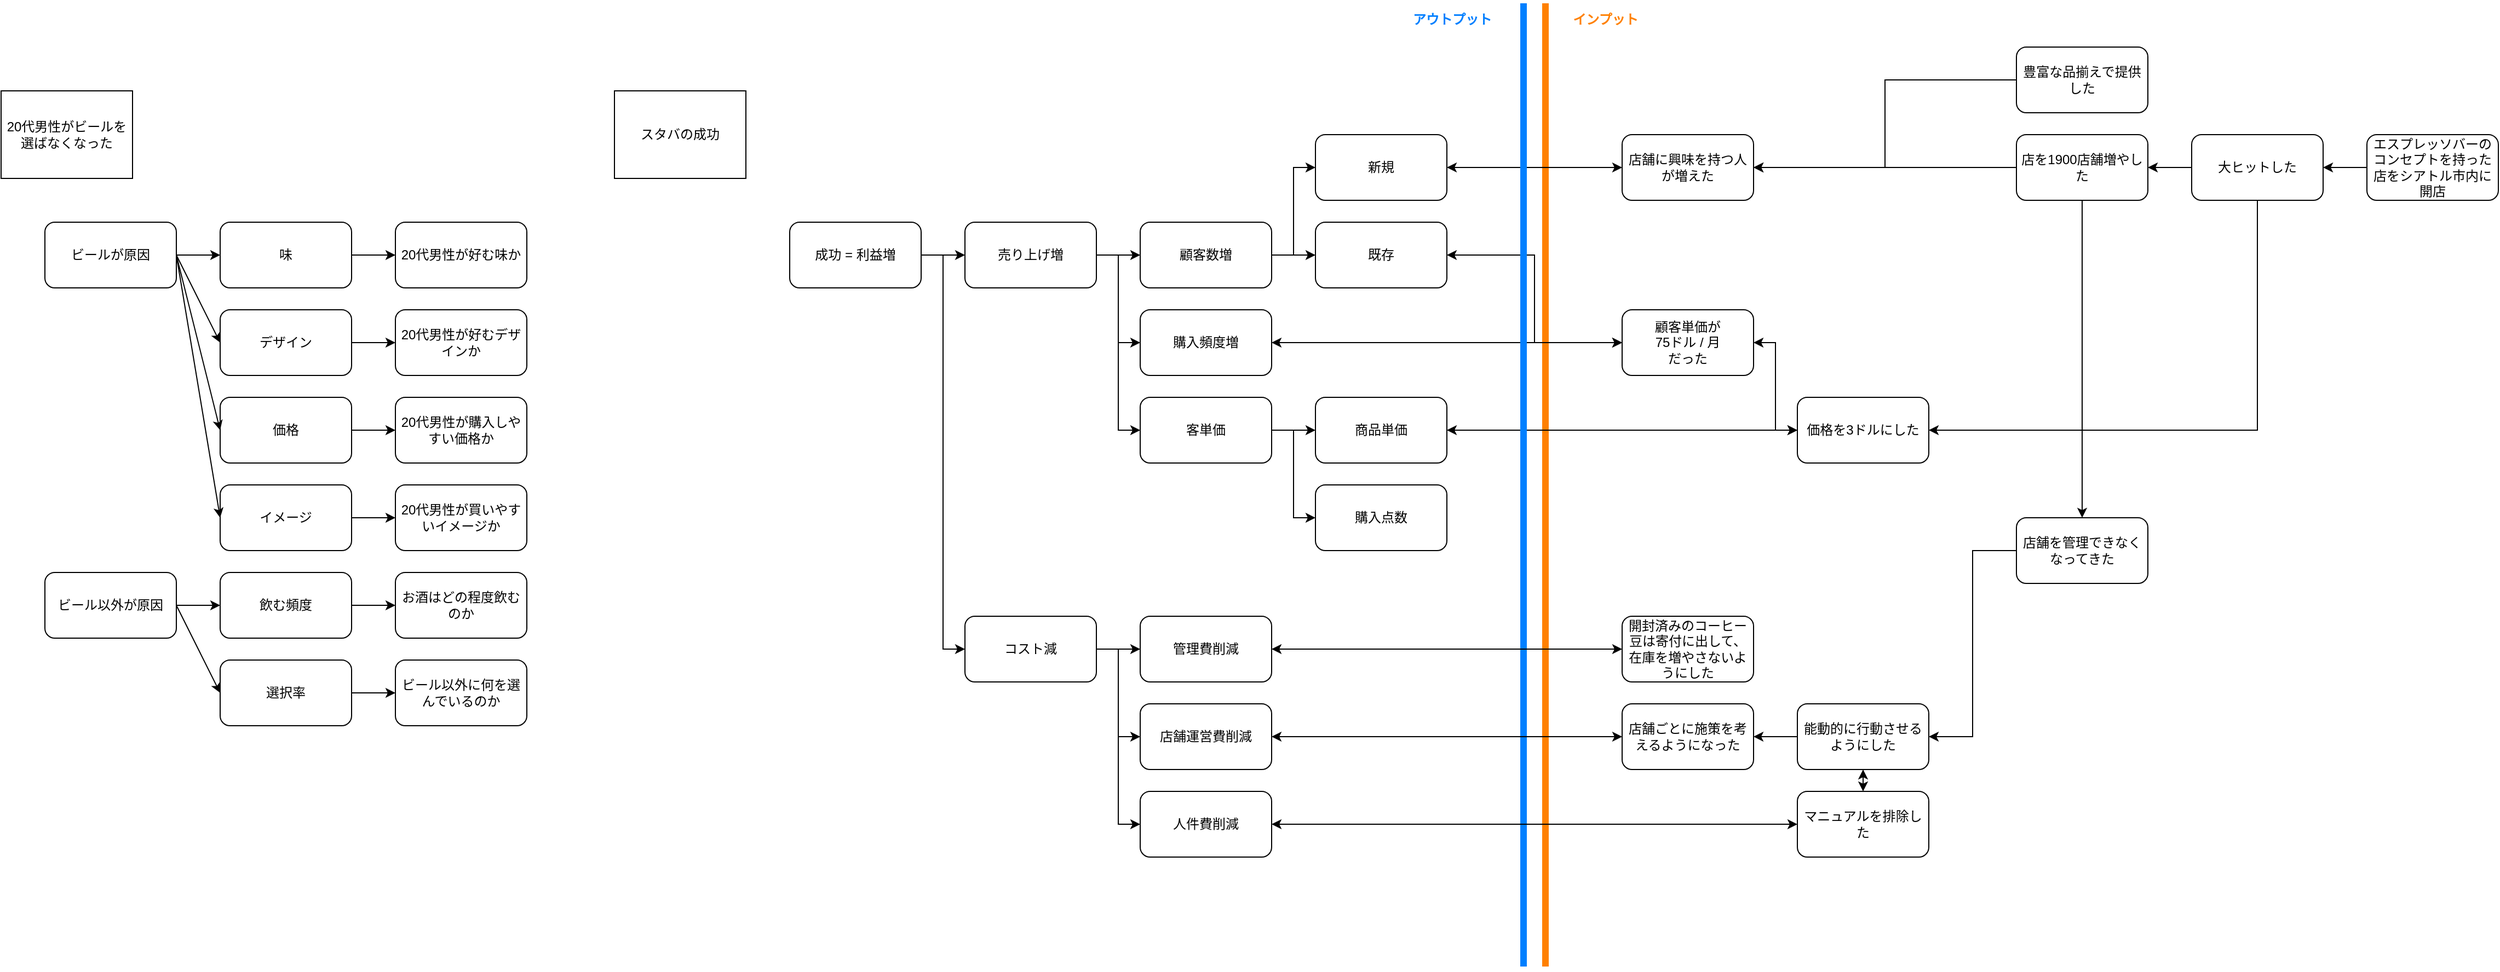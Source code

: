 <mxfile version="24.6.4" type="github" pages="2">
  <diagram name="ページ1" id="ml-EufTLL1ciN_PFBO6o">
    <mxGraphModel dx="1890" dy="1247" grid="1" gridSize="10" guides="1" tooltips="1" connect="1" arrows="1" fold="1" page="1" pageScale="1" pageWidth="827" pageHeight="1169" math="0" shadow="0">
      <root>
        <mxCell id="0" />
        <mxCell id="1" parent="0" />
        <mxCell id="yZ8EO3ioNIBK66teOyiP-79" value="" style="endArrow=none;html=1;rounded=0;strokeColor=#FF8000;strokeWidth=6;" edge="1" parent="1">
          <mxGeometry width="50" height="50" relative="1" as="geometry">
            <mxPoint x="1530" y="1080" as="sourcePoint" />
            <mxPoint x="1530" y="200" as="targetPoint" />
          </mxGeometry>
        </mxCell>
        <mxCell id="yZ8EO3ioNIBK66teOyiP-1" value="20代男性がビールを選ばなくなった" style="rounded=0;whiteSpace=wrap;html=1;" vertex="1" parent="1">
          <mxGeometry x="120" y="280" width="120" height="80" as="geometry" />
        </mxCell>
        <mxCell id="yZ8EO3ioNIBK66teOyiP-21" value="" style="edgeStyle=orthogonalEdgeStyle;rounded=0;orthogonalLoop=1;jettySize=auto;html=1;" edge="1" parent="1" source="yZ8EO3ioNIBK66teOyiP-2" target="yZ8EO3ioNIBK66teOyiP-11">
          <mxGeometry relative="1" as="geometry" />
        </mxCell>
        <mxCell id="yZ8EO3ioNIBK66teOyiP-2" value="味" style="rounded=1;whiteSpace=wrap;html=1;" vertex="1" parent="1">
          <mxGeometry x="320" y="400" width="120" height="60" as="geometry" />
        </mxCell>
        <mxCell id="yZ8EO3ioNIBK66teOyiP-23" value="" style="edgeStyle=orthogonalEdgeStyle;rounded=0;orthogonalLoop=1;jettySize=auto;html=1;" edge="1" parent="1" source="yZ8EO3ioNIBK66teOyiP-3" target="yZ8EO3ioNIBK66teOyiP-13">
          <mxGeometry relative="1" as="geometry" />
        </mxCell>
        <mxCell id="yZ8EO3ioNIBK66teOyiP-3" value="価格" style="rounded=1;whiteSpace=wrap;html=1;" vertex="1" parent="1">
          <mxGeometry x="320" y="560" width="120" height="60" as="geometry" />
        </mxCell>
        <mxCell id="yZ8EO3ioNIBK66teOyiP-4" value="ビールが原因" style="rounded=1;whiteSpace=wrap;html=1;" vertex="1" parent="1">
          <mxGeometry x="160" y="400" width="120" height="60" as="geometry" />
        </mxCell>
        <mxCell id="yZ8EO3ioNIBK66teOyiP-5" value="ビール以外が原因" style="rounded=1;whiteSpace=wrap;html=1;" vertex="1" parent="1">
          <mxGeometry x="160" y="720" width="120" height="60" as="geometry" />
        </mxCell>
        <mxCell id="yZ8EO3ioNIBK66teOyiP-26" value="" style="edgeStyle=orthogonalEdgeStyle;rounded=0;orthogonalLoop=1;jettySize=auto;html=1;" edge="1" parent="1" source="yZ8EO3ioNIBK66teOyiP-7" target="yZ8EO3ioNIBK66teOyiP-16">
          <mxGeometry relative="1" as="geometry" />
        </mxCell>
        <mxCell id="yZ8EO3ioNIBK66teOyiP-7" value="選択率" style="rounded=1;whiteSpace=wrap;html=1;" vertex="1" parent="1">
          <mxGeometry x="320" y="800" width="120" height="60" as="geometry" />
        </mxCell>
        <mxCell id="yZ8EO3ioNIBK66teOyiP-22" value="" style="edgeStyle=orthogonalEdgeStyle;rounded=0;orthogonalLoop=1;jettySize=auto;html=1;" edge="1" parent="1" source="yZ8EO3ioNIBK66teOyiP-8" target="yZ8EO3ioNIBK66teOyiP-12">
          <mxGeometry relative="1" as="geometry" />
        </mxCell>
        <mxCell id="yZ8EO3ioNIBK66teOyiP-8" value="デザイン" style="rounded=1;whiteSpace=wrap;html=1;" vertex="1" parent="1">
          <mxGeometry x="320" y="480" width="120" height="60" as="geometry" />
        </mxCell>
        <mxCell id="yZ8EO3ioNIBK66teOyiP-24" value="" style="edgeStyle=orthogonalEdgeStyle;rounded=0;orthogonalLoop=1;jettySize=auto;html=1;" edge="1" parent="1" source="yZ8EO3ioNIBK66teOyiP-9" target="yZ8EO3ioNIBK66teOyiP-14">
          <mxGeometry relative="1" as="geometry" />
        </mxCell>
        <mxCell id="yZ8EO3ioNIBK66teOyiP-9" value="イメージ" style="rounded=1;whiteSpace=wrap;html=1;" vertex="1" parent="1">
          <mxGeometry x="320" y="640" width="120" height="60" as="geometry" />
        </mxCell>
        <mxCell id="yZ8EO3ioNIBK66teOyiP-11" value="20代男性が好む味か" style="rounded=1;whiteSpace=wrap;html=1;" vertex="1" parent="1">
          <mxGeometry x="480" y="400" width="120" height="60" as="geometry" />
        </mxCell>
        <mxCell id="yZ8EO3ioNIBK66teOyiP-12" value="20代男性が好むデザインか" style="rounded=1;whiteSpace=wrap;html=1;" vertex="1" parent="1">
          <mxGeometry x="480" y="480" width="120" height="60" as="geometry" />
        </mxCell>
        <mxCell id="yZ8EO3ioNIBK66teOyiP-13" value="20代男性が購入しやすい価格か" style="rounded=1;whiteSpace=wrap;html=1;" vertex="1" parent="1">
          <mxGeometry x="480" y="560" width="120" height="60" as="geometry" />
        </mxCell>
        <mxCell id="yZ8EO3ioNIBK66teOyiP-14" value="20代男性が買いやすいイメージか" style="rounded=1;whiteSpace=wrap;html=1;" vertex="1" parent="1">
          <mxGeometry x="480" y="640" width="120" height="60" as="geometry" />
        </mxCell>
        <mxCell id="yZ8EO3ioNIBK66teOyiP-16" value="ビール以外に何を選んでいるのか" style="rounded=1;whiteSpace=wrap;html=1;" vertex="1" parent="1">
          <mxGeometry x="480" y="800" width="120" height="60" as="geometry" />
        </mxCell>
        <mxCell id="yZ8EO3ioNIBK66teOyiP-25" value="" style="edgeStyle=orthogonalEdgeStyle;rounded=0;orthogonalLoop=1;jettySize=auto;html=1;" edge="1" parent="1" source="yZ8EO3ioNIBK66teOyiP-17" target="yZ8EO3ioNIBK66teOyiP-18">
          <mxGeometry relative="1" as="geometry" />
        </mxCell>
        <mxCell id="yZ8EO3ioNIBK66teOyiP-17" value="飲む頻度" style="rounded=1;whiteSpace=wrap;html=1;" vertex="1" parent="1">
          <mxGeometry x="320" y="720" width="120" height="60" as="geometry" />
        </mxCell>
        <mxCell id="yZ8EO3ioNIBK66teOyiP-18" value="お酒はどの程度飲むのか" style="rounded=1;whiteSpace=wrap;html=1;" vertex="1" parent="1">
          <mxGeometry x="480" y="720" width="120" height="60" as="geometry" />
        </mxCell>
        <mxCell id="yZ8EO3ioNIBK66teOyiP-19" value="" style="endArrow=classic;html=1;rounded=0;exitX=1;exitY=0.5;exitDx=0;exitDy=0;entryX=0;entryY=0.5;entryDx=0;entryDy=0;" edge="1" parent="1" source="yZ8EO3ioNIBK66teOyiP-4" target="yZ8EO3ioNIBK66teOyiP-2">
          <mxGeometry width="50" height="50" relative="1" as="geometry">
            <mxPoint x="390" y="470" as="sourcePoint" />
            <mxPoint x="440" y="420" as="targetPoint" />
          </mxGeometry>
        </mxCell>
        <mxCell id="yZ8EO3ioNIBK66teOyiP-27" value="" style="endArrow=classic;html=1;rounded=0;exitX=1;exitY=0.5;exitDx=0;exitDy=0;entryX=0;entryY=0.5;entryDx=0;entryDy=0;" edge="1" parent="1" source="yZ8EO3ioNIBK66teOyiP-4" target="yZ8EO3ioNIBK66teOyiP-8">
          <mxGeometry width="50" height="50" relative="1" as="geometry">
            <mxPoint x="290" y="440" as="sourcePoint" />
            <mxPoint x="330" y="440" as="targetPoint" />
          </mxGeometry>
        </mxCell>
        <mxCell id="yZ8EO3ioNIBK66teOyiP-28" value="" style="endArrow=classic;html=1;rounded=0;exitX=1;exitY=0.5;exitDx=0;exitDy=0;entryX=0;entryY=0.5;entryDx=0;entryDy=0;" edge="1" parent="1" source="yZ8EO3ioNIBK66teOyiP-4" target="yZ8EO3ioNIBK66teOyiP-3">
          <mxGeometry width="50" height="50" relative="1" as="geometry">
            <mxPoint x="290" y="440" as="sourcePoint" />
            <mxPoint x="330" y="520" as="targetPoint" />
          </mxGeometry>
        </mxCell>
        <mxCell id="yZ8EO3ioNIBK66teOyiP-29" value="" style="endArrow=classic;html=1;rounded=0;exitX=1;exitY=0.5;exitDx=0;exitDy=0;entryX=0;entryY=0.5;entryDx=0;entryDy=0;" edge="1" parent="1" source="yZ8EO3ioNIBK66teOyiP-4" target="yZ8EO3ioNIBK66teOyiP-9">
          <mxGeometry width="50" height="50" relative="1" as="geometry">
            <mxPoint x="290" y="440" as="sourcePoint" />
            <mxPoint x="330" y="600" as="targetPoint" />
          </mxGeometry>
        </mxCell>
        <mxCell id="yZ8EO3ioNIBK66teOyiP-30" value="" style="endArrow=classic;html=1;rounded=0;exitX=1;exitY=0.5;exitDx=0;exitDy=0;entryX=0;entryY=0.5;entryDx=0;entryDy=0;" edge="1" parent="1" source="yZ8EO3ioNIBK66teOyiP-5" target="yZ8EO3ioNIBK66teOyiP-17">
          <mxGeometry width="50" height="50" relative="1" as="geometry">
            <mxPoint x="290" y="440" as="sourcePoint" />
            <mxPoint x="330" y="680" as="targetPoint" />
          </mxGeometry>
        </mxCell>
        <mxCell id="yZ8EO3ioNIBK66teOyiP-31" value="" style="endArrow=classic;html=1;rounded=0;exitX=1;exitY=0.5;exitDx=0;exitDy=0;entryX=0;entryY=0.5;entryDx=0;entryDy=0;" edge="1" parent="1" source="yZ8EO3ioNIBK66teOyiP-5" target="yZ8EO3ioNIBK66teOyiP-7">
          <mxGeometry width="50" height="50" relative="1" as="geometry">
            <mxPoint x="290" y="760" as="sourcePoint" />
            <mxPoint x="330" y="760" as="targetPoint" />
          </mxGeometry>
        </mxCell>
        <mxCell id="yZ8EO3ioNIBK66teOyiP-32" value="スタバの成功" style="rounded=0;whiteSpace=wrap;html=1;" vertex="1" parent="1">
          <mxGeometry x="680" y="280" width="120" height="80" as="geometry" />
        </mxCell>
        <mxCell id="yZ8EO3ioNIBK66teOyiP-49" value="" style="edgeStyle=orthogonalEdgeStyle;rounded=0;orthogonalLoop=1;jettySize=auto;html=1;" edge="1" parent="1" source="yZ8EO3ioNIBK66teOyiP-33" target="yZ8EO3ioNIBK66teOyiP-35">
          <mxGeometry relative="1" as="geometry" />
        </mxCell>
        <mxCell id="yZ8EO3ioNIBK66teOyiP-33" value="成功 = 利益増" style="rounded=1;whiteSpace=wrap;html=1;" vertex="1" parent="1">
          <mxGeometry x="840" y="400" width="120" height="60" as="geometry" />
        </mxCell>
        <mxCell id="yZ8EO3ioNIBK66teOyiP-75" value="" style="edgeStyle=orthogonalEdgeStyle;rounded=0;orthogonalLoop=1;jettySize=auto;html=1;" edge="1" parent="1" source="yZ8EO3ioNIBK66teOyiP-34" target="yZ8EO3ioNIBK66teOyiP-62">
          <mxGeometry relative="1" as="geometry" />
        </mxCell>
        <mxCell id="yZ8EO3ioNIBK66teOyiP-34" value="エスプレッソバーのコンセプトを持った店をシアトル市内に開店" style="rounded=1;whiteSpace=wrap;html=1;" vertex="1" parent="1">
          <mxGeometry x="2280" y="320" width="120" height="60" as="geometry" />
        </mxCell>
        <mxCell id="yZ8EO3ioNIBK66teOyiP-51" value="" style="edgeStyle=orthogonalEdgeStyle;rounded=0;orthogonalLoop=1;jettySize=auto;html=1;" edge="1" parent="1" source="yZ8EO3ioNIBK66teOyiP-35" target="yZ8EO3ioNIBK66teOyiP-42">
          <mxGeometry relative="1" as="geometry" />
        </mxCell>
        <mxCell id="yZ8EO3ioNIBK66teOyiP-35" value="売り上げ増" style="rounded=1;whiteSpace=wrap;html=1;" vertex="1" parent="1">
          <mxGeometry x="1000" y="400" width="120" height="60" as="geometry" />
        </mxCell>
        <mxCell id="yZ8EO3ioNIBK66teOyiP-76" value="" style="edgeStyle=orthogonalEdgeStyle;rounded=0;orthogonalLoop=1;jettySize=auto;html=1;" edge="1" parent="1" source="yZ8EO3ioNIBK66teOyiP-36" target="yZ8EO3ioNIBK66teOyiP-43">
          <mxGeometry relative="1" as="geometry" />
        </mxCell>
        <mxCell id="yZ8EO3ioNIBK66teOyiP-36" value="コスト減" style="rounded=1;whiteSpace=wrap;html=1;" vertex="1" parent="1">
          <mxGeometry x="1000" y="760" width="120" height="60" as="geometry" />
        </mxCell>
        <mxCell id="yZ8EO3ioNIBK66teOyiP-37" value="顧客単価が&lt;div&gt;75ドル / 月&lt;/div&gt;&lt;div&gt;だった&lt;/div&gt;" style="rounded=1;whiteSpace=wrap;html=1;" vertex="1" parent="1">
          <mxGeometry x="1600" y="480" width="120" height="60" as="geometry" />
        </mxCell>
        <mxCell id="yZ8EO3ioNIBK66teOyiP-38" value="豊富な品揃えで提供した" style="rounded=1;whiteSpace=wrap;html=1;" vertex="1" parent="1">
          <mxGeometry x="1960" y="240" width="120" height="60" as="geometry" />
        </mxCell>
        <mxCell id="yZ8EO3ioNIBK66teOyiP-39" value="開封済みのコーヒー豆は寄付に出して、在庫を増やさないようにした" style="rounded=1;whiteSpace=wrap;html=1;" vertex="1" parent="1">
          <mxGeometry x="1600" y="760" width="120" height="60" as="geometry" />
        </mxCell>
        <mxCell id="yZ8EO3ioNIBK66teOyiP-40" value="店舗運営費削減" style="rounded=1;whiteSpace=wrap;html=1;" vertex="1" parent="1">
          <mxGeometry x="1160" y="840" width="120" height="60" as="geometry" />
        </mxCell>
        <mxCell id="yZ8EO3ioNIBK66teOyiP-41" value="購入頻度増" style="rounded=1;whiteSpace=wrap;html=1;" vertex="1" parent="1">
          <mxGeometry x="1160" y="480" width="120" height="60" as="geometry" />
        </mxCell>
        <mxCell id="yZ8EO3ioNIBK66teOyiP-59" value="" style="edgeStyle=orthogonalEdgeStyle;rounded=0;orthogonalLoop=1;jettySize=auto;html=1;" edge="1" parent="1" source="yZ8EO3ioNIBK66teOyiP-42" target="yZ8EO3ioNIBK66teOyiP-55">
          <mxGeometry relative="1" as="geometry" />
        </mxCell>
        <mxCell id="yZ8EO3ioNIBK66teOyiP-42" value="顧客数増" style="rounded=1;whiteSpace=wrap;html=1;" vertex="1" parent="1">
          <mxGeometry x="1160" y="400" width="120" height="60" as="geometry" />
        </mxCell>
        <mxCell id="yZ8EO3ioNIBK66teOyiP-43" value="管理費削減" style="rounded=1;whiteSpace=wrap;html=1;" vertex="1" parent="1">
          <mxGeometry x="1160" y="760" width="120" height="60" as="geometry" />
        </mxCell>
        <mxCell id="yZ8EO3ioNIBK66teOyiP-44" value="人件費削減" style="rounded=1;whiteSpace=wrap;html=1;" vertex="1" parent="1">
          <mxGeometry x="1160" y="920" width="120" height="60" as="geometry" />
        </mxCell>
        <mxCell id="yZ8EO3ioNIBK66teOyiP-60" value="" style="edgeStyle=orthogonalEdgeStyle;rounded=0;orthogonalLoop=1;jettySize=auto;html=1;" edge="1" parent="1" source="yZ8EO3ioNIBK66teOyiP-45" target="yZ8EO3ioNIBK66teOyiP-56">
          <mxGeometry relative="1" as="geometry" />
        </mxCell>
        <mxCell id="yZ8EO3ioNIBK66teOyiP-45" value="客単価" style="rounded=1;whiteSpace=wrap;html=1;" vertex="1" parent="1">
          <mxGeometry x="1160" y="560" width="120" height="60" as="geometry" />
        </mxCell>
        <mxCell id="yZ8EO3ioNIBK66teOyiP-46" value="マニュアルを排除した" style="rounded=1;whiteSpace=wrap;html=1;" vertex="1" parent="1">
          <mxGeometry x="1760" y="920" width="120" height="60" as="geometry" />
        </mxCell>
        <mxCell id="yZ8EO3ioNIBK66teOyiP-87" value="" style="edgeStyle=orthogonalEdgeStyle;rounded=0;orthogonalLoop=1;jettySize=auto;html=1;" edge="1" parent="1" source="yZ8EO3ioNIBK66teOyiP-47" target="yZ8EO3ioNIBK66teOyiP-86">
          <mxGeometry relative="1" as="geometry" />
        </mxCell>
        <mxCell id="yZ8EO3ioNIBK66teOyiP-47" value="能動的に行動させるようにした" style="rounded=1;whiteSpace=wrap;html=1;" vertex="1" parent="1">
          <mxGeometry x="1760" y="840" width="120" height="60" as="geometry" />
        </mxCell>
        <mxCell id="yZ8EO3ioNIBK66teOyiP-50" value="" style="edgeStyle=orthogonalEdgeStyle;rounded=0;orthogonalLoop=1;jettySize=auto;html=1;exitX=1;exitY=0.5;exitDx=0;exitDy=0;entryX=0;entryY=0.5;entryDx=0;entryDy=0;" edge="1" parent="1" source="yZ8EO3ioNIBK66teOyiP-33" target="yZ8EO3ioNIBK66teOyiP-36">
          <mxGeometry relative="1" as="geometry">
            <mxPoint x="970" y="440" as="sourcePoint" />
            <mxPoint x="1010" y="440" as="targetPoint" />
          </mxGeometry>
        </mxCell>
        <mxCell id="yZ8EO3ioNIBK66teOyiP-52" value="" style="edgeStyle=orthogonalEdgeStyle;rounded=0;orthogonalLoop=1;jettySize=auto;html=1;exitX=1;exitY=0.5;exitDx=0;exitDy=0;entryX=0;entryY=0.5;entryDx=0;entryDy=0;" edge="1" parent="1" source="yZ8EO3ioNIBK66teOyiP-35" target="yZ8EO3ioNIBK66teOyiP-41">
          <mxGeometry relative="1" as="geometry">
            <mxPoint x="1130" y="440" as="sourcePoint" />
            <mxPoint x="1170" y="440" as="targetPoint" />
          </mxGeometry>
        </mxCell>
        <mxCell id="yZ8EO3ioNIBK66teOyiP-53" value="" style="edgeStyle=orthogonalEdgeStyle;rounded=0;orthogonalLoop=1;jettySize=auto;html=1;exitX=1;exitY=0.5;exitDx=0;exitDy=0;entryX=0;entryY=0.5;entryDx=0;entryDy=0;" edge="1" parent="1" source="yZ8EO3ioNIBK66teOyiP-35" target="yZ8EO3ioNIBK66teOyiP-45">
          <mxGeometry relative="1" as="geometry">
            <mxPoint x="1130" y="440" as="sourcePoint" />
            <mxPoint x="1170" y="520" as="targetPoint" />
          </mxGeometry>
        </mxCell>
        <mxCell id="yZ8EO3ioNIBK66teOyiP-54" value="新規" style="rounded=1;whiteSpace=wrap;html=1;" vertex="1" parent="1">
          <mxGeometry x="1320" y="320" width="120" height="60" as="geometry" />
        </mxCell>
        <mxCell id="yZ8EO3ioNIBK66teOyiP-55" value="既存" style="rounded=1;whiteSpace=wrap;html=1;" vertex="1" parent="1">
          <mxGeometry x="1320" y="400" width="120" height="60" as="geometry" />
        </mxCell>
        <mxCell id="yZ8EO3ioNIBK66teOyiP-56" value="商品単価" style="rounded=1;whiteSpace=wrap;html=1;" vertex="1" parent="1">
          <mxGeometry x="1320" y="560" width="120" height="60" as="geometry" />
        </mxCell>
        <mxCell id="yZ8EO3ioNIBK66teOyiP-57" value="購入点数" style="rounded=1;whiteSpace=wrap;html=1;" vertex="1" parent="1">
          <mxGeometry x="1320" y="640" width="120" height="60" as="geometry" />
        </mxCell>
        <mxCell id="yZ8EO3ioNIBK66teOyiP-58" value="" style="edgeStyle=orthogonalEdgeStyle;rounded=0;orthogonalLoop=1;jettySize=auto;html=1;exitX=1;exitY=0.5;exitDx=0;exitDy=0;entryX=0;entryY=0.5;entryDx=0;entryDy=0;" edge="1" parent="1" source="yZ8EO3ioNIBK66teOyiP-42" target="yZ8EO3ioNIBK66teOyiP-54">
          <mxGeometry relative="1" as="geometry">
            <mxPoint x="1130" y="440" as="sourcePoint" />
            <mxPoint x="1170" y="600" as="targetPoint" />
          </mxGeometry>
        </mxCell>
        <mxCell id="yZ8EO3ioNIBK66teOyiP-61" value="" style="edgeStyle=orthogonalEdgeStyle;rounded=0;orthogonalLoop=1;jettySize=auto;html=1;exitX=1;exitY=0.5;exitDx=0;exitDy=0;entryX=0;entryY=0.5;entryDx=0;entryDy=0;" edge="1" parent="1" source="yZ8EO3ioNIBK66teOyiP-45" target="yZ8EO3ioNIBK66teOyiP-57">
          <mxGeometry relative="1" as="geometry">
            <mxPoint x="1290" y="600" as="sourcePoint" />
            <mxPoint x="1330" y="600" as="targetPoint" />
          </mxGeometry>
        </mxCell>
        <mxCell id="yZ8EO3ioNIBK66teOyiP-74" value="" style="edgeStyle=orthogonalEdgeStyle;rounded=0;orthogonalLoop=1;jettySize=auto;html=1;" edge="1" parent="1" source="yZ8EO3ioNIBK66teOyiP-62" target="yZ8EO3ioNIBK66teOyiP-63">
          <mxGeometry relative="1" as="geometry" />
        </mxCell>
        <mxCell id="yZ8EO3ioNIBK66teOyiP-62" value="大ヒットした" style="rounded=1;whiteSpace=wrap;html=1;" vertex="1" parent="1">
          <mxGeometry x="2120" y="320" width="120" height="60" as="geometry" />
        </mxCell>
        <mxCell id="yZ8EO3ioNIBK66teOyiP-63" value="店を1900店舗増やした" style="rounded=1;whiteSpace=wrap;html=1;" vertex="1" parent="1">
          <mxGeometry x="1960" y="320" width="120" height="60" as="geometry" />
        </mxCell>
        <mxCell id="yZ8EO3ioNIBK66teOyiP-65" value="店舗に興味を持つ人が増えた" style="rounded=1;whiteSpace=wrap;html=1;" vertex="1" parent="1">
          <mxGeometry x="1600" y="320" width="120" height="60" as="geometry" />
        </mxCell>
        <mxCell id="yZ8EO3ioNIBK66teOyiP-66" value="" style="edgeStyle=orthogonalEdgeStyle;rounded=0;orthogonalLoop=1;jettySize=auto;html=1;exitX=0;exitY=0.5;exitDx=0;exitDy=0;entryX=1;entryY=0.5;entryDx=0;entryDy=0;" edge="1" parent="1" source="yZ8EO3ioNIBK66teOyiP-63" target="yZ8EO3ioNIBK66teOyiP-65">
          <mxGeometry relative="1" as="geometry">
            <mxPoint x="1490" y="600" as="sourcePoint" />
            <mxPoint x="1920" y="350" as="targetPoint" />
          </mxGeometry>
        </mxCell>
        <mxCell id="yZ8EO3ioNIBK66teOyiP-67" value="" style="edgeStyle=orthogonalEdgeStyle;rounded=0;orthogonalLoop=1;jettySize=auto;html=1;exitX=0;exitY=0.5;exitDx=0;exitDy=0;entryX=1;entryY=0.5;entryDx=0;entryDy=0;" edge="1" parent="1" source="yZ8EO3ioNIBK66teOyiP-38" target="yZ8EO3ioNIBK66teOyiP-65">
          <mxGeometry relative="1" as="geometry">
            <mxPoint x="1970" y="440" as="sourcePoint" />
            <mxPoint x="1920" y="350" as="targetPoint" />
          </mxGeometry>
        </mxCell>
        <mxCell id="yZ8EO3ioNIBK66teOyiP-68" value="" style="endArrow=classic;startArrow=classic;html=1;rounded=0;entryX=0;entryY=0.5;entryDx=0;entryDy=0;exitX=1;exitY=0.5;exitDx=0;exitDy=0;" edge="1" parent="1" source="yZ8EO3ioNIBK66teOyiP-54" target="yZ8EO3ioNIBK66teOyiP-65">
          <mxGeometry width="50" height="50" relative="1" as="geometry">
            <mxPoint x="1190" y="650" as="sourcePoint" />
            <mxPoint x="1240" y="600" as="targetPoint" />
          </mxGeometry>
        </mxCell>
        <mxCell id="yZ8EO3ioNIBK66teOyiP-69" value="" style="endArrow=classic;startArrow=classic;html=1;rounded=0;entryX=0;entryY=0.5;entryDx=0;entryDy=0;exitX=1;exitY=0.5;exitDx=0;exitDy=0;" edge="1" parent="1" source="yZ8EO3ioNIBK66teOyiP-55" target="yZ8EO3ioNIBK66teOyiP-37">
          <mxGeometry width="50" height="50" relative="1" as="geometry">
            <mxPoint x="1450" y="360" as="sourcePoint" />
            <mxPoint x="1610" y="360" as="targetPoint" />
            <Array as="points">
              <mxPoint x="1520" y="430" />
              <mxPoint x="1520" y="510" />
            </Array>
          </mxGeometry>
        </mxCell>
        <mxCell id="yZ8EO3ioNIBK66teOyiP-70" value="" style="endArrow=classic;startArrow=classic;html=1;rounded=0;entryX=0;entryY=0.5;entryDx=0;entryDy=0;exitX=1;exitY=0.5;exitDx=0;exitDy=0;" edge="1" parent="1" source="yZ8EO3ioNIBK66teOyiP-41" target="yZ8EO3ioNIBK66teOyiP-37">
          <mxGeometry width="50" height="50" relative="1" as="geometry">
            <mxPoint x="1450" y="440" as="sourcePoint" />
            <mxPoint x="1610" y="520" as="targetPoint" />
            <Array as="points" />
          </mxGeometry>
        </mxCell>
        <mxCell id="yZ8EO3ioNIBK66teOyiP-71" value="" style="endArrow=classic;startArrow=classic;html=1;rounded=0;entryX=0;entryY=0.5;entryDx=0;entryDy=0;exitX=1;exitY=0.5;exitDx=0;exitDy=0;" edge="1" parent="1" source="yZ8EO3ioNIBK66teOyiP-56" target="yZ8EO3ioNIBK66teOyiP-72">
          <mxGeometry width="50" height="50" relative="1" as="geometry">
            <mxPoint x="1290" y="520" as="sourcePoint" />
            <mxPoint x="1610" y="520" as="targetPoint" />
            <Array as="points" />
          </mxGeometry>
        </mxCell>
        <mxCell id="yZ8EO3ioNIBK66teOyiP-72" value="価格を3ドルにした" style="rounded=1;whiteSpace=wrap;html=1;" vertex="1" parent="1">
          <mxGeometry x="1760" y="560" width="120" height="60" as="geometry" />
        </mxCell>
        <mxCell id="yZ8EO3ioNIBK66teOyiP-73" value="" style="endArrow=classic;startArrow=classic;html=1;rounded=0;entryX=0;entryY=0.5;entryDx=0;entryDy=0;exitX=1;exitY=0.5;exitDx=0;exitDy=0;" edge="1" parent="1" source="yZ8EO3ioNIBK66teOyiP-37" target="yZ8EO3ioNIBK66teOyiP-72">
          <mxGeometry width="50" height="50" relative="1" as="geometry">
            <mxPoint x="1450" y="600" as="sourcePoint" />
            <mxPoint x="1770" y="600" as="targetPoint" />
            <Array as="points">
              <mxPoint x="1740" y="510" />
              <mxPoint x="1740" y="590" />
            </Array>
          </mxGeometry>
        </mxCell>
        <mxCell id="yZ8EO3ioNIBK66teOyiP-77" value="" style="edgeStyle=orthogonalEdgeStyle;rounded=0;orthogonalLoop=1;jettySize=auto;html=1;exitX=1;exitY=0.5;exitDx=0;exitDy=0;entryX=0;entryY=0.5;entryDx=0;entryDy=0;" edge="1" parent="1" source="yZ8EO3ioNIBK66teOyiP-36" target="yZ8EO3ioNIBK66teOyiP-40">
          <mxGeometry relative="1" as="geometry">
            <mxPoint x="1130" y="440" as="sourcePoint" />
            <mxPoint x="1170" y="520" as="targetPoint" />
          </mxGeometry>
        </mxCell>
        <mxCell id="yZ8EO3ioNIBK66teOyiP-78" value="" style="edgeStyle=orthogonalEdgeStyle;rounded=0;orthogonalLoop=1;jettySize=auto;html=1;exitX=1;exitY=0.5;exitDx=0;exitDy=0;entryX=0;entryY=0.5;entryDx=0;entryDy=0;" edge="1" parent="1" source="yZ8EO3ioNIBK66teOyiP-36" target="yZ8EO3ioNIBK66teOyiP-44">
          <mxGeometry relative="1" as="geometry">
            <mxPoint x="1130" y="800" as="sourcePoint" />
            <mxPoint x="1170" y="880" as="targetPoint" />
          </mxGeometry>
        </mxCell>
        <mxCell id="yZ8EO3ioNIBK66teOyiP-80" value="" style="endArrow=none;html=1;rounded=0;strokeColor=#007FFF;strokeWidth=6;" edge="1" parent="1">
          <mxGeometry width="50" height="50" relative="1" as="geometry">
            <mxPoint x="1510" y="1080" as="sourcePoint" />
            <mxPoint x="1510" y="200" as="targetPoint" />
          </mxGeometry>
        </mxCell>
        <mxCell id="yZ8EO3ioNIBK66teOyiP-81" value="" style="edgeStyle=orthogonalEdgeStyle;rounded=0;orthogonalLoop=1;jettySize=auto;html=1;entryX=1;entryY=0.5;entryDx=0;entryDy=0;exitX=0.5;exitY=1;exitDx=0;exitDy=0;" edge="1" parent="1" source="yZ8EO3ioNIBK66teOyiP-62" target="yZ8EO3ioNIBK66teOyiP-72">
          <mxGeometry relative="1" as="geometry">
            <mxPoint x="2120" y="590" as="sourcePoint" />
            <mxPoint x="1890" y="360" as="targetPoint" />
          </mxGeometry>
        </mxCell>
        <mxCell id="yZ8EO3ioNIBK66teOyiP-82" value="" style="endArrow=classic;startArrow=classic;html=1;rounded=0;exitX=1;exitY=0.5;exitDx=0;exitDy=0;" edge="1" parent="1" source="yZ8EO3ioNIBK66teOyiP-40">
          <mxGeometry width="50" height="50" relative="1" as="geometry">
            <mxPoint x="1450" y="600" as="sourcePoint" />
            <mxPoint x="1600" y="870" as="targetPoint" />
            <Array as="points" />
          </mxGeometry>
        </mxCell>
        <mxCell id="yZ8EO3ioNIBK66teOyiP-83" value="" style="endArrow=classic;startArrow=classic;html=1;rounded=0;entryX=0;entryY=0.5;entryDx=0;entryDy=0;exitX=1;exitY=0.5;exitDx=0;exitDy=0;" edge="1" parent="1" source="yZ8EO3ioNIBK66teOyiP-44" target="yZ8EO3ioNIBK66teOyiP-46">
          <mxGeometry width="50" height="50" relative="1" as="geometry">
            <mxPoint x="1290" y="880" as="sourcePoint" />
            <mxPoint x="1610" y="880" as="targetPoint" />
            <Array as="points" />
          </mxGeometry>
        </mxCell>
        <mxCell id="yZ8EO3ioNIBK66teOyiP-84" value="" style="endArrow=classic;startArrow=classic;html=1;rounded=0;entryX=0;entryY=0.5;entryDx=0;entryDy=0;exitX=1;exitY=0.5;exitDx=0;exitDy=0;" edge="1" parent="1" source="yZ8EO3ioNIBK66teOyiP-43" target="yZ8EO3ioNIBK66teOyiP-39">
          <mxGeometry width="50" height="50" relative="1" as="geometry">
            <mxPoint x="1290" y="880" as="sourcePoint" />
            <mxPoint x="1610" y="880" as="targetPoint" />
            <Array as="points" />
          </mxGeometry>
        </mxCell>
        <mxCell id="yZ8EO3ioNIBK66teOyiP-85" value="" style="endArrow=classic;startArrow=classic;html=1;rounded=0;entryX=0.5;entryY=1;entryDx=0;entryDy=0;exitX=0.5;exitY=0;exitDx=0;exitDy=0;" edge="1" parent="1" source="yZ8EO3ioNIBK66teOyiP-46" target="yZ8EO3ioNIBK66teOyiP-47">
          <mxGeometry width="50" height="50" relative="1" as="geometry">
            <mxPoint x="1450" y="880" as="sourcePoint" />
            <mxPoint x="1770" y="880" as="targetPoint" />
            <Array as="points" />
          </mxGeometry>
        </mxCell>
        <mxCell id="yZ8EO3ioNIBK66teOyiP-86" value="店舗ごとに施策を考えるようになった" style="rounded=1;whiteSpace=wrap;html=1;" vertex="1" parent="1">
          <mxGeometry x="1600" y="840" width="120" height="60" as="geometry" />
        </mxCell>
        <mxCell id="yZ8EO3ioNIBK66teOyiP-88" value="店舗を管理できなくなってきた" style="rounded=1;whiteSpace=wrap;html=1;" vertex="1" parent="1">
          <mxGeometry x="1960" y="670" width="120" height="60" as="geometry" />
        </mxCell>
        <mxCell id="yZ8EO3ioNIBK66teOyiP-89" value="" style="edgeStyle=orthogonalEdgeStyle;rounded=0;orthogonalLoop=1;jettySize=auto;html=1;exitX=0.5;exitY=1;exitDx=0;exitDy=0;entryX=0.5;entryY=0;entryDx=0;entryDy=0;" edge="1" parent="1" source="yZ8EO3ioNIBK66teOyiP-63" target="yZ8EO3ioNIBK66teOyiP-88">
          <mxGeometry relative="1" as="geometry">
            <mxPoint x="1970" y="360" as="sourcePoint" />
            <mxPoint x="1730" y="360" as="targetPoint" />
          </mxGeometry>
        </mxCell>
        <mxCell id="yZ8EO3ioNIBK66teOyiP-90" value="" style="edgeStyle=orthogonalEdgeStyle;rounded=0;orthogonalLoop=1;jettySize=auto;html=1;exitX=0;exitY=0.5;exitDx=0;exitDy=0;entryX=1;entryY=0.5;entryDx=0;entryDy=0;" edge="1" parent="1" source="yZ8EO3ioNIBK66teOyiP-88" target="yZ8EO3ioNIBK66teOyiP-47">
          <mxGeometry relative="1" as="geometry">
            <mxPoint x="2030" y="390" as="sourcePoint" />
            <mxPoint x="2030" y="680" as="targetPoint" />
          </mxGeometry>
        </mxCell>
        <mxCell id="yZ8EO3ioNIBK66teOyiP-91" value="インプット" style="text;html=1;align=center;verticalAlign=middle;whiteSpace=wrap;rounded=0;fontColor=#FF8000;fontStyle=1" vertex="1" parent="1">
          <mxGeometry x="1540" y="200" width="90" height="30" as="geometry" />
        </mxCell>
        <mxCell id="yZ8EO3ioNIBK66teOyiP-92" value="アウトプット" style="text;html=1;align=center;verticalAlign=middle;whiteSpace=wrap;rounded=0;fontColor=#007FFF;fontStyle=1" vertex="1" parent="1">
          <mxGeometry x="1400" y="200" width="90" height="30" as="geometry" />
        </mxCell>
      </root>
    </mxGraphModel>
  </diagram>
  <diagram id="0WwvJrs027GcqySc1aH3" name="ページ2">
    <mxGraphModel dx="794" dy="1114" grid="1" gridSize="10" guides="1" tooltips="1" connect="1" arrows="1" fold="1" page="1" pageScale="1" pageWidth="827" pageHeight="1169" math="0" shadow="0">
      <root>
        <mxCell id="0" />
        <mxCell id="1" parent="0" />
        <mxCell id="nHIuxvMpabFnFk2LHizi-2" value="&lt;p&gt;以下の情報から、「AさんをX事業部からP 事業部に異動させるべきか？」と言うイシューに答えるピラミッドストラクチャーを作成してください。&lt;/p&gt;&lt;ul&gt;&lt;li&gt;X事業部では大きな売り上げが見込める画期的な新製品Xを来年市場投入予定だ&lt;/li&gt;&lt;li&gt;X事業部の業績は現在好調である&lt;/li&gt;&lt;li&gt;X事業部では、環境の変化から数年後には大きな方向転換が必要である&lt;/li&gt;&lt;li&gt;X事業部のAさんを除く営業担当者は、営業の基本はできているが最近伸び悩み気味である&lt;/li&gt;&lt;/ul&gt;&lt;ul&gt;&lt;li&gt;P事業部とX事業部では、扱っている商品・顧客層・競合状況などが大きく異なる&lt;/li&gt;&lt;li&gt;P事業部は目新しい新商品がなく、広告予算も限られている&lt;/li&gt;&lt;li&gt;P事業部は新興の競合に押され近年業績の落ち込みが欲しい&lt;/li&gt;&lt;li&gt;Aさんはこの10年間、すっとX事業部で働いてきた&lt;/li&gt;&lt;li&gt;人事部からは、「Aさんは将来の経営幹部として育てたい」と言われている&lt;/li&gt;&lt;li&gt;Aさんの営業成績は事業部トップで、その営業手腕は全社的にも評判が高い&lt;/li&gt;&lt;br&gt;&lt;/ul&gt;" style="text;whiteSpace=wrap;html=1;" vertex="1" parent="1">
          <mxGeometry x="40" y="40" width="560" height="230" as="geometry" />
        </mxCell>
        <mxCell id="nHIuxvMpabFnFk2LHizi-3" value="&lt;span style=&quot;text-align: left;&quot;&gt;AさんをX事業部からP 事業部に異動させるべきか？&lt;/span&gt;" style="rounded=1;whiteSpace=wrap;html=1;" vertex="1" parent="1">
          <mxGeometry x="40" y="320" width="160" height="80" as="geometry" />
        </mxCell>
        <mxCell id="nHIuxvMpabFnFk2LHizi-4" value="Aさんは、会社としてP事業部の仕事をするべきか" style="rounded=0;whiteSpace=wrap;html=1;" vertex="1" parent="1">
          <mxGeometry x="280" y="320" width="160" height="80" as="geometry" />
        </mxCell>
        <mxCell id="nHIuxvMpabFnFk2LHizi-5" value="Aさんのキャリアプランはなにか" style="rounded=0;whiteSpace=wrap;html=1;" vertex="1" parent="1">
          <mxGeometry x="520" y="320" width="160" height="80" as="geometry" />
        </mxCell>
        <mxCell id="nHIuxvMpabFnFk2LHizi-7" value="X事業部Aさんがいなくても成り立つか" style="rounded=0;whiteSpace=wrap;html=1;" vertex="1" parent="1">
          <mxGeometry x="280" y="800" width="160" height="80" as="geometry" />
        </mxCell>
        <mxCell id="nHIuxvMpabFnFk2LHizi-45" value="" style="edgeStyle=orthogonalEdgeStyle;rounded=0;orthogonalLoop=1;jettySize=auto;html=1;" edge="1" parent="1" source="nHIuxvMpabFnFk2LHizi-8" target="nHIuxvMpabFnFk2LHizi-17">
          <mxGeometry relative="1" as="geometry" />
        </mxCell>
        <mxCell id="nHIuxvMpabFnFk2LHizi-8" value="X事業部の将来の業績はどうか" style="rounded=0;whiteSpace=wrap;html=1;" vertex="1" parent="1">
          <mxGeometry x="520" y="800" width="160" height="80" as="geometry" />
        </mxCell>
        <mxCell id="nHIuxvMpabFnFk2LHizi-46" value="" style="edgeStyle=orthogonalEdgeStyle;rounded=0;orthogonalLoop=1;jettySize=auto;html=1;" edge="1" parent="1" source="nHIuxvMpabFnFk2LHizi-9" target="nHIuxvMpabFnFk2LHizi-14">
          <mxGeometry relative="1" as="geometry" />
        </mxCell>
        <mxCell id="nHIuxvMpabFnFk2LHizi-9" value="X事業部の社員の実力はどうか" style="rounded=0;whiteSpace=wrap;html=1;" vertex="1" parent="1">
          <mxGeometry x="520" y="920" width="160" height="80" as="geometry" />
        </mxCell>
        <mxCell id="nHIuxvMpabFnFk2LHizi-10" value="Aさん自身は？" style="rounded=0;whiteSpace=wrap;html=1;" vertex="1" parent="1">
          <mxGeometry x="920" y="320" width="160" height="80" as="geometry" />
        </mxCell>
        <mxCell id="nHIuxvMpabFnFk2LHizi-13" value="他の部署はどうか？" style="rounded=0;whiteSpace=wrap;html=1;" vertex="1" parent="1">
          <mxGeometry x="520" y="680" width="160" height="80" as="geometry" />
        </mxCell>
        <mxCell id="nHIuxvMpabFnFk2LHizi-47" value="" style="edgeStyle=orthogonalEdgeStyle;rounded=0;orthogonalLoop=1;jettySize=auto;html=1;" edge="1" parent="1" source="nHIuxvMpabFnFk2LHizi-14" target="nHIuxvMpabFnFk2LHizi-15">
          <mxGeometry relative="1" as="geometry" />
        </mxCell>
        <mxCell id="nHIuxvMpabFnFk2LHizi-14" value="伸び悩んでいる" style="shape=parallelogram;perimeter=parallelogramPerimeter;whiteSpace=wrap;html=1;fixedSize=1;" vertex="1" parent="1">
          <mxGeometry x="720" y="920" width="160" height="80" as="geometry" />
        </mxCell>
        <mxCell id="nHIuxvMpabFnFk2LHizi-15" value="X事業部の実力向上を担える、Aさん以外の社員はいるか？" style="rounded=0;whiteSpace=wrap;html=1;" vertex="1" parent="1">
          <mxGeometry x="920" y="920" width="160" height="80" as="geometry" />
        </mxCell>
        <mxCell id="nHIuxvMpabFnFk2LHizi-48" value="" style="edgeStyle=orthogonalEdgeStyle;rounded=0;orthogonalLoop=1;jettySize=auto;html=1;" edge="1" parent="1" source="nHIuxvMpabFnFk2LHizi-17" target="nHIuxvMpabFnFk2LHizi-26">
          <mxGeometry relative="1" as="geometry" />
        </mxCell>
        <mxCell id="nHIuxvMpabFnFk2LHizi-17" value="大きな売上が見込める商品がある" style="shape=parallelogram;perimeter=parallelogramPerimeter;whiteSpace=wrap;html=1;fixedSize=1;" vertex="1" parent="1">
          <mxGeometry x="720" y="800" width="160" height="80" as="geometry" />
        </mxCell>
        <mxCell id="nHIuxvMpabFnFk2LHizi-20" value="会社としては将来の経営幹部として育てたい" style="shape=parallelogram;perimeter=parallelogramPerimeter;whiteSpace=wrap;html=1;fixedSize=1;" vertex="1" parent="1">
          <mxGeometry x="720" y="320" width="160" height="80" as="geometry" />
        </mxCell>
        <mxCell id="nHIuxvMpabFnFk2LHizi-21" value="Aさんの実力はどうか" style="rounded=0;whiteSpace=wrap;html=1;" vertex="1" parent="1">
          <mxGeometry x="520" y="440" width="160" height="80" as="geometry" />
        </mxCell>
        <mxCell id="nHIuxvMpabFnFk2LHizi-22" value="事業部トップ" style="shape=parallelogram;perimeter=parallelogramPerimeter;whiteSpace=wrap;html=1;fixedSize=1;" vertex="1" parent="1">
          <mxGeometry x="720" y="440" width="160" height="80" as="geometry" />
        </mxCell>
        <mxCell id="nHIuxvMpabFnFk2LHizi-24" value="P事業部のしごとは任せられそうか？" style="rounded=0;whiteSpace=wrap;html=1;" vertex="1" parent="1">
          <mxGeometry x="920" y="440" width="160" height="80" as="geometry" />
        </mxCell>
        <mxCell id="nHIuxvMpabFnFk2LHizi-25" value="P事業部の課題はなにか" style="rounded=0;whiteSpace=wrap;html=1;" vertex="1" parent="1">
          <mxGeometry x="520" y="560" width="160" height="80" as="geometry" />
        </mxCell>
        <mxCell id="nHIuxvMpabFnFk2LHizi-26" value="Aさんがいなくても売上をあげられそうなのか？" style="rounded=0;whiteSpace=wrap;html=1;" vertex="1" parent="1">
          <mxGeometry x="920" y="800" width="160" height="80" as="geometry" />
        </mxCell>
        <mxCell id="nHIuxvMpabFnFk2LHizi-27" value="業績が落ち込んでいる" style="shape=parallelogram;perimeter=parallelogramPerimeter;whiteSpace=wrap;html=1;fixedSize=1;" vertex="1" parent="1">
          <mxGeometry x="720" y="560" width="160" height="80" as="geometry" />
        </mxCell>
        <mxCell id="nHIuxvMpabFnFk2LHizi-28" value="P事業部の課題を解決する必要があるか？" style="rounded=0;whiteSpace=wrap;html=1;" vertex="1" parent="1">
          <mxGeometry x="920" y="560" width="160" height="80" as="geometry" />
        </mxCell>
        <mxCell id="nHIuxvMpabFnFk2LHizi-29" value="" style="endArrow=classic;html=1;rounded=0;exitX=1;exitY=0.5;exitDx=0;exitDy=0;entryX=0;entryY=0.5;entryDx=0;entryDy=0;" edge="1" parent="1" source="nHIuxvMpabFnFk2LHizi-4" target="nHIuxvMpabFnFk2LHizi-5">
          <mxGeometry width="50" height="50" relative="1" as="geometry">
            <mxPoint x="630" y="520" as="sourcePoint" />
            <mxPoint x="680" y="470" as="targetPoint" />
          </mxGeometry>
        </mxCell>
        <mxCell id="nHIuxvMpabFnFk2LHizi-30" value="" style="endArrow=classic;html=1;rounded=0;exitX=1;exitY=0.5;exitDx=0;exitDy=0;entryX=0;entryY=0.5;entryDx=0;entryDy=0;" edge="1" parent="1" source="nHIuxvMpabFnFk2LHizi-4" target="nHIuxvMpabFnFk2LHizi-21">
          <mxGeometry width="50" height="50" relative="1" as="geometry">
            <mxPoint x="450" y="370" as="sourcePoint" />
            <mxPoint x="530" y="370" as="targetPoint" />
            <Array as="points">
              <mxPoint x="480" y="360" />
              <mxPoint x="480" y="480" />
            </Array>
          </mxGeometry>
        </mxCell>
        <mxCell id="nHIuxvMpabFnFk2LHizi-31" value="" style="endArrow=classic;html=1;rounded=0;exitX=1;exitY=0.5;exitDx=0;exitDy=0;entryX=0;entryY=0.5;entryDx=0;entryDy=0;" edge="1" parent="1" source="nHIuxvMpabFnFk2LHizi-4" target="nHIuxvMpabFnFk2LHizi-25">
          <mxGeometry width="50" height="50" relative="1" as="geometry">
            <mxPoint x="450" y="370" as="sourcePoint" />
            <mxPoint x="530" y="490" as="targetPoint" />
            <Array as="points">
              <mxPoint x="480" y="360" />
              <mxPoint x="480" y="600" />
            </Array>
          </mxGeometry>
        </mxCell>
        <mxCell id="nHIuxvMpabFnFk2LHizi-32" value="" style="endArrow=classic;html=1;rounded=0;exitX=1;exitY=0.5;exitDx=0;exitDy=0;entryX=0;entryY=0.5;entryDx=0;entryDy=0;" edge="1" parent="1" source="nHIuxvMpabFnFk2LHizi-4" target="nHIuxvMpabFnFk2LHizi-13">
          <mxGeometry width="50" height="50" relative="1" as="geometry">
            <mxPoint x="450" y="370" as="sourcePoint" />
            <mxPoint x="530" y="610" as="targetPoint" />
            <Array as="points">
              <mxPoint x="480" y="360" />
              <mxPoint x="480" y="720" />
            </Array>
          </mxGeometry>
        </mxCell>
        <mxCell id="nHIuxvMpabFnFk2LHizi-34" value="" style="endArrow=classic;html=1;rounded=0;exitX=1;exitY=0.5;exitDx=0;exitDy=0;entryX=0;entryY=0.5;entryDx=0;entryDy=0;" edge="1" parent="1" source="nHIuxvMpabFnFk2LHizi-7" target="nHIuxvMpabFnFk2LHizi-8">
          <mxGeometry width="50" height="50" relative="1" as="geometry">
            <mxPoint x="450" y="370" as="sourcePoint" />
            <mxPoint x="530" y="730" as="targetPoint" />
            <Array as="points" />
          </mxGeometry>
        </mxCell>
        <mxCell id="nHIuxvMpabFnFk2LHizi-35" value="" style="endArrow=classic;html=1;rounded=0;exitX=1;exitY=0.5;exitDx=0;exitDy=0;entryX=0;entryY=0.5;entryDx=0;entryDy=0;" edge="1" parent="1" source="nHIuxvMpabFnFk2LHizi-7" target="nHIuxvMpabFnFk2LHizi-9">
          <mxGeometry width="50" height="50" relative="1" as="geometry">
            <mxPoint x="450" y="850" as="sourcePoint" />
            <mxPoint x="530" y="850" as="targetPoint" />
            <Array as="points">
              <mxPoint x="480" y="840" />
              <mxPoint x="480" y="960" />
            </Array>
          </mxGeometry>
        </mxCell>
        <mxCell id="nHIuxvMpabFnFk2LHizi-36" value="" style="endArrow=classic;html=1;rounded=0;exitX=1;exitY=0.5;exitDx=0;exitDy=0;entryX=0;entryY=0.5;entryDx=0;entryDy=0;" edge="1" parent="1" source="nHIuxvMpabFnFk2LHizi-3" target="nHIuxvMpabFnFk2LHizi-4">
          <mxGeometry width="50" height="50" relative="1" as="geometry">
            <mxPoint x="450" y="370" as="sourcePoint" />
            <mxPoint x="530" y="730" as="targetPoint" />
            <Array as="points" />
          </mxGeometry>
        </mxCell>
        <mxCell id="nHIuxvMpabFnFk2LHizi-37" value="" style="endArrow=classic;html=1;rounded=0;exitX=1;exitY=0.5;exitDx=0;exitDy=0;entryX=0;entryY=0.5;entryDx=0;entryDy=0;" edge="1" parent="1" source="nHIuxvMpabFnFk2LHizi-3" target="nHIuxvMpabFnFk2LHizi-7">
          <mxGeometry width="50" height="50" relative="1" as="geometry">
            <mxPoint x="250" y="370" as="sourcePoint" />
            <mxPoint x="290" y="370" as="targetPoint" />
            <Array as="points">
              <mxPoint x="240" y="360" />
              <mxPoint x="240" y="840" />
            </Array>
          </mxGeometry>
        </mxCell>
        <mxCell id="nHIuxvMpabFnFk2LHizi-38" value="" style="endArrow=classic;html=1;rounded=0;entryX=0;entryY=0.5;entryDx=0;entryDy=0;exitX=1;exitY=0.5;exitDx=0;exitDy=0;" edge="1" parent="1" source="nHIuxvMpabFnFk2LHizi-5" target="nHIuxvMpabFnFk2LHizi-20">
          <mxGeometry width="50" height="50" relative="1" as="geometry">
            <mxPoint x="690" y="290" as="sourcePoint" />
            <mxPoint x="530" y="730" as="targetPoint" />
            <Array as="points" />
          </mxGeometry>
        </mxCell>
        <mxCell id="nHIuxvMpabFnFk2LHizi-39" value="" style="endArrow=classic;html=1;rounded=0;entryX=0;entryY=0.5;entryDx=0;entryDy=0;exitX=1;exitY=0.5;exitDx=0;exitDy=0;" edge="1" parent="1" source="nHIuxvMpabFnFk2LHizi-20" target="nHIuxvMpabFnFk2LHizi-10">
          <mxGeometry width="50" height="50" relative="1" as="geometry">
            <mxPoint x="690" y="370" as="sourcePoint" />
            <mxPoint x="740" y="370" as="targetPoint" />
            <Array as="points" />
          </mxGeometry>
        </mxCell>
        <mxCell id="nHIuxvMpabFnFk2LHizi-40" value="" style="endArrow=classic;html=1;rounded=0;exitX=1;exitY=0.5;exitDx=0;exitDy=0;entryX=0;entryY=0.5;entryDx=0;entryDy=0;" edge="1" parent="1" source="nHIuxvMpabFnFk2LHizi-21" target="nHIuxvMpabFnFk2LHizi-22">
          <mxGeometry width="50" height="50" relative="1" as="geometry">
            <mxPoint x="880" y="370" as="sourcePoint" />
            <mxPoint x="930" y="370" as="targetPoint" />
            <Array as="points" />
          </mxGeometry>
        </mxCell>
        <mxCell id="nHIuxvMpabFnFk2LHizi-41" value="" style="endArrow=classic;html=1;rounded=0;exitX=1;exitY=0.5;exitDx=0;exitDy=0;entryX=0;entryY=0.5;entryDx=0;entryDy=0;" edge="1" parent="1" source="nHIuxvMpabFnFk2LHizi-22" target="nHIuxvMpabFnFk2LHizi-24">
          <mxGeometry width="50" height="50" relative="1" as="geometry">
            <mxPoint x="690" y="490" as="sourcePoint" />
            <mxPoint x="740" y="490" as="targetPoint" />
            <Array as="points" />
          </mxGeometry>
        </mxCell>
        <mxCell id="nHIuxvMpabFnFk2LHizi-43" value="" style="endArrow=classic;html=1;rounded=0;exitX=1;exitY=0.5;exitDx=0;exitDy=0;entryX=0;entryY=0.5;entryDx=0;entryDy=0;" edge="1" parent="1" source="nHIuxvMpabFnFk2LHizi-25" target="nHIuxvMpabFnFk2LHizi-27">
          <mxGeometry width="50" height="50" relative="1" as="geometry">
            <mxPoint x="690" y="490" as="sourcePoint" />
            <mxPoint x="740" y="490" as="targetPoint" />
            <Array as="points" />
          </mxGeometry>
        </mxCell>
        <mxCell id="nHIuxvMpabFnFk2LHizi-44" value="" style="endArrow=classic;html=1;rounded=0;exitX=1;exitY=0.5;exitDx=0;exitDy=0;entryX=0;entryY=0.5;entryDx=0;entryDy=0;" edge="1" parent="1" source="nHIuxvMpabFnFk2LHizi-27" target="nHIuxvMpabFnFk2LHizi-28">
          <mxGeometry width="50" height="50" relative="1" as="geometry">
            <mxPoint x="690" y="610" as="sourcePoint" />
            <mxPoint x="740" y="610" as="targetPoint" />
            <Array as="points" />
          </mxGeometry>
        </mxCell>
      </root>
    </mxGraphModel>
  </diagram>
</mxfile>
